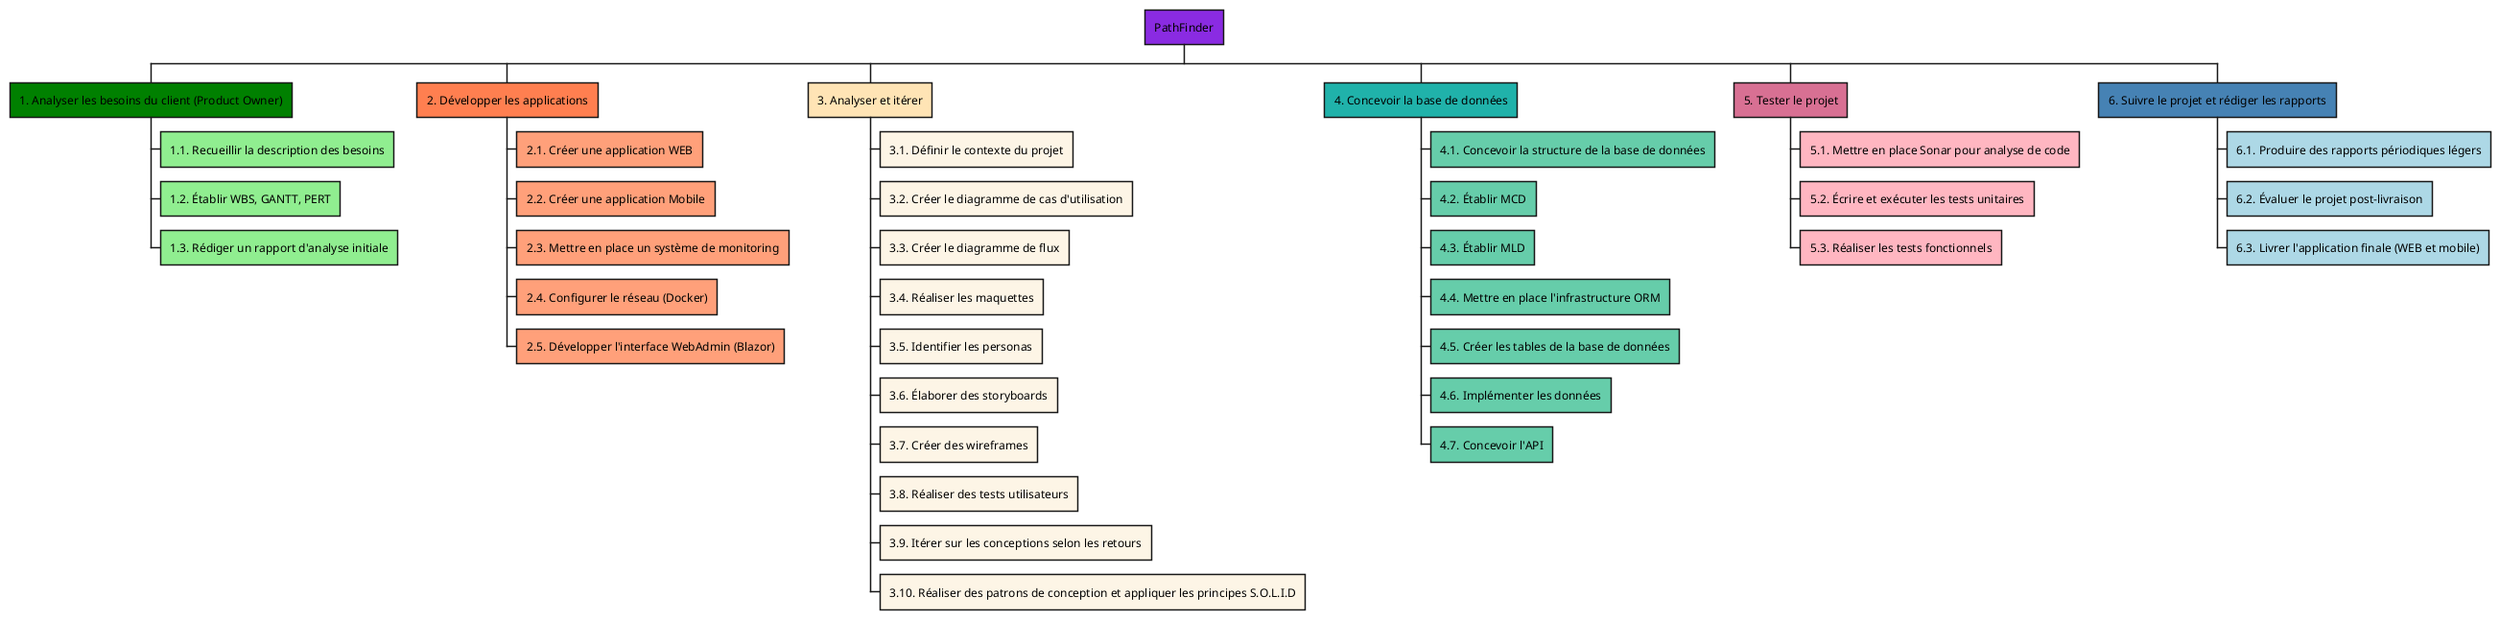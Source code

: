 @startwbs PathFinder
*[#BlueViolet] PathFinder
**[#green] 1. Analyser les besoins du client (Product Owner)
***[#lightgreen] 1.1. Recueillir la description des besoins
***[#lightgreen] 1.2. Établir WBS, GANTT, PERT
***[#lightgreen] 1.3. Rédiger un rapport d'analyse initiale
**[#coral] 2. Développer les applications
***[#LightSalmon] 2.1. Créer une application WEB
***[#LightSalmon] 2.2. Créer une application Mobile
***[#LightSalmon] 2.3. Mettre en place un système de monitoring
***[#LightSalmon] 2.4. Configurer le réseau (Docker)
***[#LightSalmon] 2.5. Développer l'interface WebAdmin (Blazor)
**[#moccasin] 3. Analyser et itérer
***[#oldlace] 3.1. Définir le contexte du projet
***[#oldlace] 3.2. Créer le diagramme de cas d'utilisation
***[#oldlace] 3.3. Créer le diagramme de flux
***[#oldlace] 3.4. Réaliser les maquettes
***[#oldlace] 3.5. Identifier les personas
***[#oldlace] 3.6. Élaborer des storyboards
***[#oldlace] 3.7. Créer des wireframes
***[#oldlace] 3.8. Réaliser des tests utilisateurs
***[#oldlace] 3.9. Itérer sur les conceptions selon les retours
***[#oldlace] 3.10. Réaliser des patrons de conception et appliquer les principes S.O.L.I.D
**[#lightseagreen] 4. Concevoir la base de données
***[#mediumaquamarine] 4.1. Concevoir la structure de la base de données
***[#mediumaquamarine] 4.2. Établir MCD
***[#mediumaquamarine] 4.3. Établir MLD
***[#mediumaquamarine] 4.4. Mettre en place l'infrastructure ORM
***[#mediumaquamarine] 4.5. Créer les tables de la base de données
***[#mediumaquamarine] 4.6. Implémenter les données
***[#mediumaquamarine] 4.7. Concevoir l'API
**[#PaleVioletRed] 5. Tester le projet
***[#LightPink] 5.1. Mettre en place Sonar pour analyse de code
***[#LightPink] 5.2. Écrire et exécuter les tests unitaires
***[#LightPink] 5.3. Réaliser les tests fonctionnels
**[#SteelBlue] 6. Suivre le projet et rédiger les rapports
***[#LightBlue] 6.1. Produire des rapports périodiques légers
***[#LightBlue] 6.2. Évaluer le projet post-livraison
***[#LightBlue] 6.3. Livrer l'application finale (WEB et mobile)
@endwbs